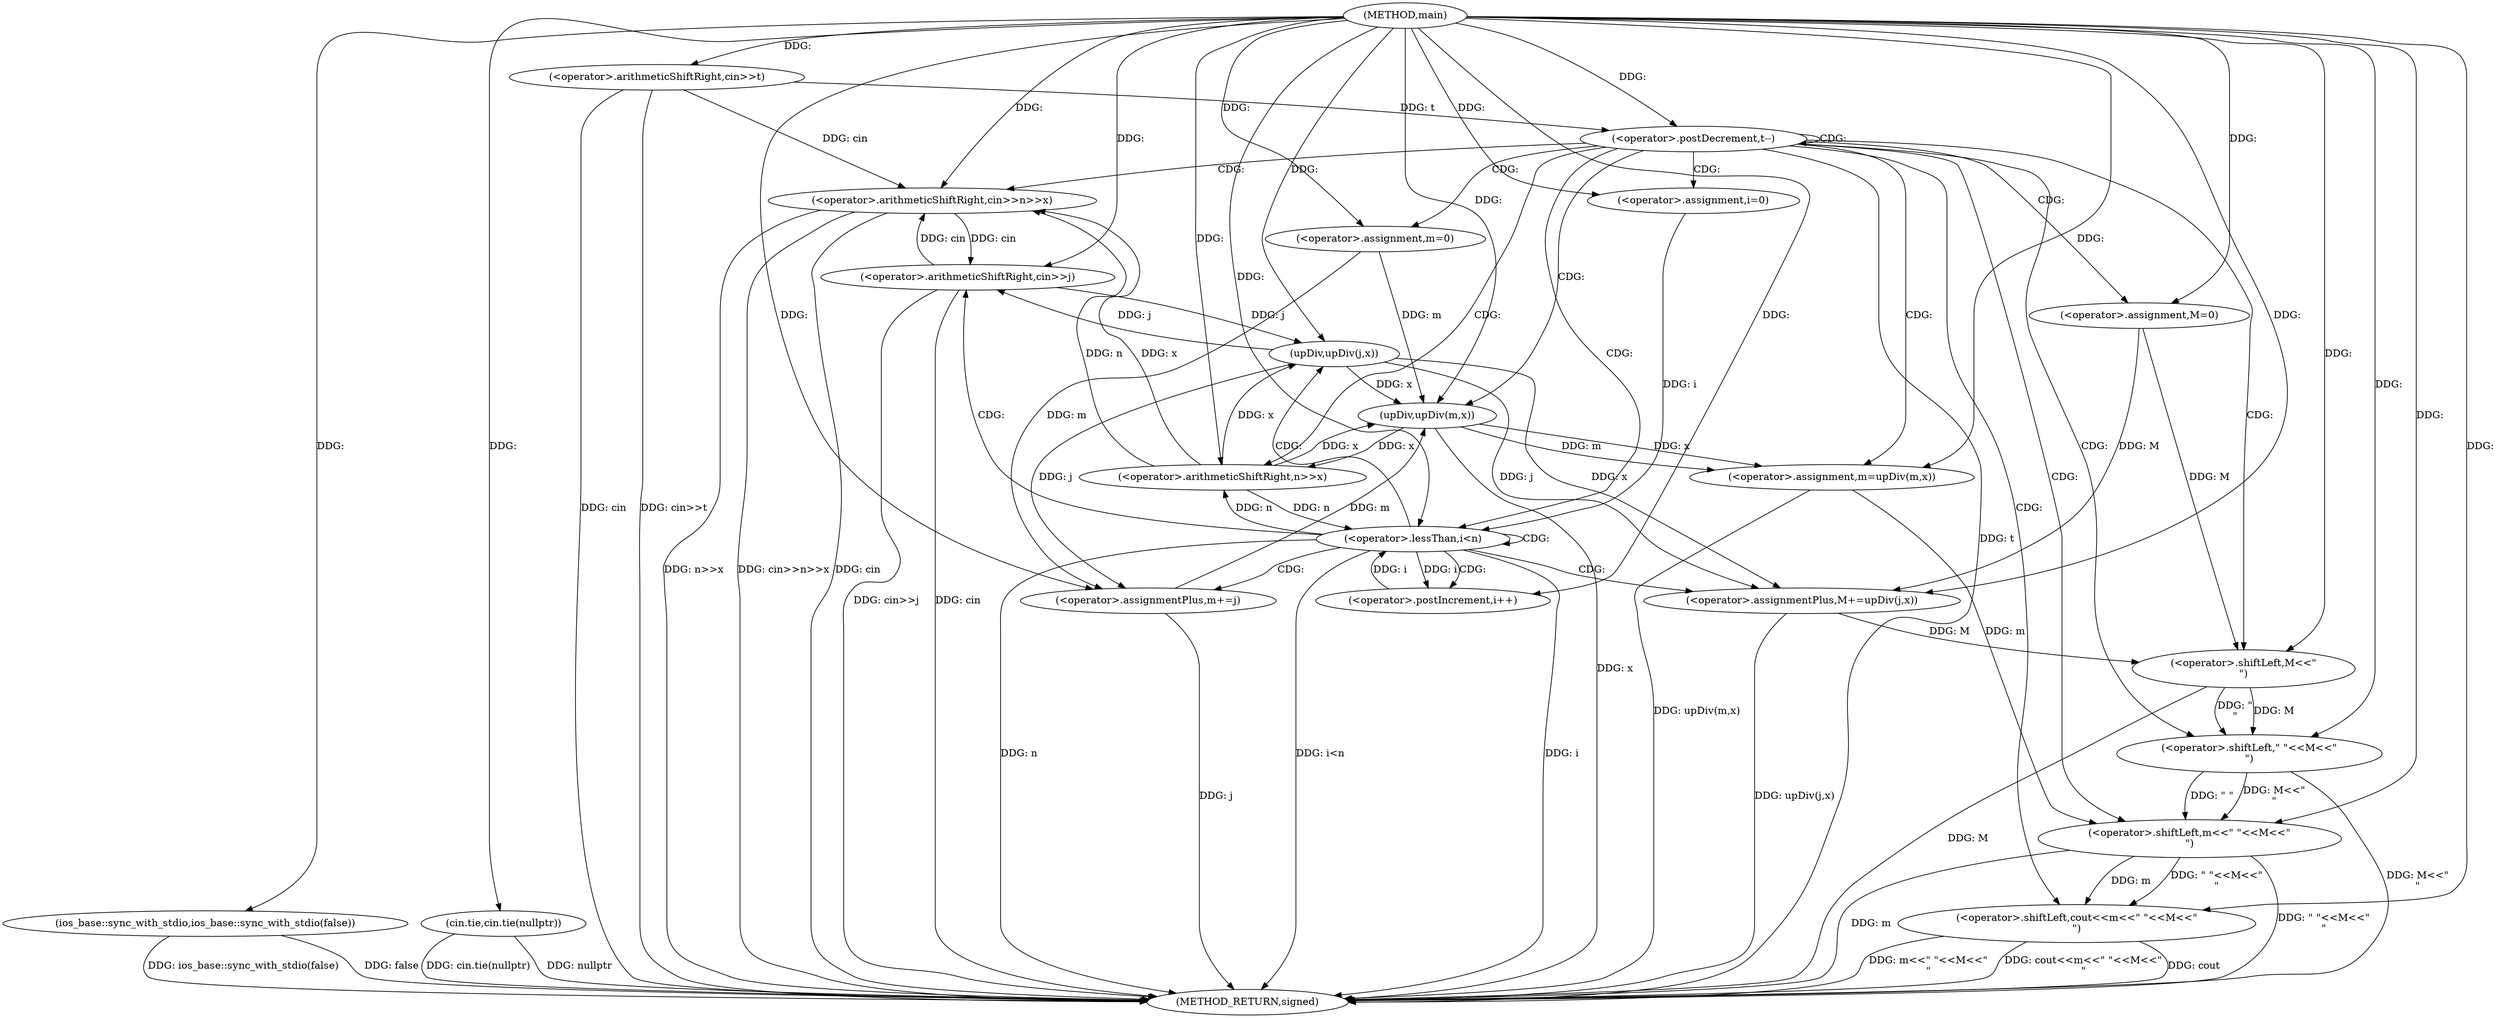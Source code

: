 digraph "main" {  
"1000114" [label = "(METHOD,main)" ]
"1000180" [label = "(METHOD_RETURN,signed)" ]
"1000116" [label = "(ios_base::sync_with_stdio,ios_base::sync_with_stdio(false))" ]
"1000118" [label = "(cin.tie,cin.tie(nullptr))" ]
"1000121" [label = "(<operator>.arithmeticShiftRight,cin>>t)" ]
"1000125" [label = "(<operator>.postDecrement,t--)" ]
"1000130" [label = "(<operator>.arithmeticShiftRight,cin>>n>>x)" ]
"1000136" [label = "(<operator>.assignment,m=0)" ]
"1000140" [label = "(<operator>.assignment,M=0)" ]
"1000166" [label = "(<operator>.assignment,m=upDiv(m,x))" ]
"1000171" [label = "(<operator>.shiftLeft,cout<<m<<\" \"<<M<<\"\n\")" ]
"1000145" [label = "(<operator>.assignment,i=0)" ]
"1000148" [label = "(<operator>.lessThan,i<n)" ]
"1000151" [label = "(<operator>.postIncrement,i++)" ]
"1000132" [label = "(<operator>.arithmeticShiftRight,n>>x)" ]
"1000155" [label = "(<operator>.arithmeticShiftRight,cin>>j)" ]
"1000158" [label = "(<operator>.assignmentPlus,M+=upDiv(j,x))" ]
"1000163" [label = "(<operator>.assignmentPlus,m+=j)" ]
"1000168" [label = "(upDiv,upDiv(m,x))" ]
"1000173" [label = "(<operator>.shiftLeft,m<<\" \"<<M<<\"\n\")" ]
"1000175" [label = "(<operator>.shiftLeft,\" \"<<M<<\"\n\")" ]
"1000160" [label = "(upDiv,upDiv(j,x))" ]
"1000177" [label = "(<operator>.shiftLeft,M<<\"\n\")" ]
  "1000116" -> "1000180"  [ label = "DDG: ios_base::sync_with_stdio(false)"] 
  "1000118" -> "1000180"  [ label = "DDG: cin.tie(nullptr)"] 
  "1000121" -> "1000180"  [ label = "DDG: cin"] 
  "1000121" -> "1000180"  [ label = "DDG: cin>>t"] 
  "1000125" -> "1000180"  [ label = "DDG: t"] 
  "1000130" -> "1000180"  [ label = "DDG: cin"] 
  "1000130" -> "1000180"  [ label = "DDG: n>>x"] 
  "1000130" -> "1000180"  [ label = "DDG: cin>>n>>x"] 
  "1000148" -> "1000180"  [ label = "DDG: i"] 
  "1000148" -> "1000180"  [ label = "DDG: n"] 
  "1000148" -> "1000180"  [ label = "DDG: i<n"] 
  "1000168" -> "1000180"  [ label = "DDG: x"] 
  "1000166" -> "1000180"  [ label = "DDG: upDiv(m,x)"] 
  "1000173" -> "1000180"  [ label = "DDG: m"] 
  "1000177" -> "1000180"  [ label = "DDG: M"] 
  "1000175" -> "1000180"  [ label = "DDG: M<<\"\n\""] 
  "1000173" -> "1000180"  [ label = "DDG: \" \"<<M<<\"\n\""] 
  "1000171" -> "1000180"  [ label = "DDG: m<<\" \"<<M<<\"\n\""] 
  "1000171" -> "1000180"  [ label = "DDG: cout<<m<<\" \"<<M<<\"\n\""] 
  "1000155" -> "1000180"  [ label = "DDG: cin"] 
  "1000155" -> "1000180"  [ label = "DDG: cin>>j"] 
  "1000158" -> "1000180"  [ label = "DDG: upDiv(j,x)"] 
  "1000163" -> "1000180"  [ label = "DDG: j"] 
  "1000116" -> "1000180"  [ label = "DDG: false"] 
  "1000118" -> "1000180"  [ label = "DDG: nullptr"] 
  "1000171" -> "1000180"  [ label = "DDG: cout"] 
  "1000114" -> "1000116"  [ label = "DDG: "] 
  "1000114" -> "1000118"  [ label = "DDG: "] 
  "1000114" -> "1000121"  [ label = "DDG: "] 
  "1000121" -> "1000125"  [ label = "DDG: t"] 
  "1000114" -> "1000125"  [ label = "DDG: "] 
  "1000114" -> "1000136"  [ label = "DDG: "] 
  "1000114" -> "1000140"  [ label = "DDG: "] 
  "1000168" -> "1000166"  [ label = "DDG: x"] 
  "1000168" -> "1000166"  [ label = "DDG: m"] 
  "1000121" -> "1000130"  [ label = "DDG: cin"] 
  "1000155" -> "1000130"  [ label = "DDG: cin"] 
  "1000114" -> "1000130"  [ label = "DDG: "] 
  "1000132" -> "1000130"  [ label = "DDG: n"] 
  "1000132" -> "1000130"  [ label = "DDG: x"] 
  "1000114" -> "1000145"  [ label = "DDG: "] 
  "1000114" -> "1000166"  [ label = "DDG: "] 
  "1000114" -> "1000171"  [ label = "DDG: "] 
  "1000173" -> "1000171"  [ label = "DDG: m"] 
  "1000173" -> "1000171"  [ label = "DDG: \" \"<<M<<\"\n\""] 
  "1000148" -> "1000132"  [ label = "DDG: n"] 
  "1000114" -> "1000132"  [ label = "DDG: "] 
  "1000168" -> "1000132"  [ label = "DDG: x"] 
  "1000145" -> "1000148"  [ label = "DDG: i"] 
  "1000151" -> "1000148"  [ label = "DDG: i"] 
  "1000114" -> "1000148"  [ label = "DDG: "] 
  "1000132" -> "1000148"  [ label = "DDG: n"] 
  "1000148" -> "1000151"  [ label = "DDG: i"] 
  "1000114" -> "1000151"  [ label = "DDG: "] 
  "1000160" -> "1000158"  [ label = "DDG: x"] 
  "1000160" -> "1000158"  [ label = "DDG: j"] 
  "1000160" -> "1000163"  [ label = "DDG: j"] 
  "1000114" -> "1000163"  [ label = "DDG: "] 
  "1000136" -> "1000168"  [ label = "DDG: m"] 
  "1000163" -> "1000168"  [ label = "DDG: m"] 
  "1000114" -> "1000168"  [ label = "DDG: "] 
  "1000132" -> "1000168"  [ label = "DDG: x"] 
  "1000160" -> "1000168"  [ label = "DDG: x"] 
  "1000166" -> "1000173"  [ label = "DDG: m"] 
  "1000114" -> "1000173"  [ label = "DDG: "] 
  "1000175" -> "1000173"  [ label = "DDG: \" \""] 
  "1000175" -> "1000173"  [ label = "DDG: M<<\"\n\""] 
  "1000130" -> "1000155"  [ label = "DDG: cin"] 
  "1000114" -> "1000155"  [ label = "DDG: "] 
  "1000160" -> "1000155"  [ label = "DDG: j"] 
  "1000140" -> "1000158"  [ label = "DDG: M"] 
  "1000114" -> "1000158"  [ label = "DDG: "] 
  "1000136" -> "1000163"  [ label = "DDG: m"] 
  "1000114" -> "1000175"  [ label = "DDG: "] 
  "1000177" -> "1000175"  [ label = "DDG: \"\n\""] 
  "1000177" -> "1000175"  [ label = "DDG: M"] 
  "1000155" -> "1000160"  [ label = "DDG: j"] 
  "1000114" -> "1000160"  [ label = "DDG: "] 
  "1000132" -> "1000160"  [ label = "DDG: x"] 
  "1000140" -> "1000177"  [ label = "DDG: M"] 
  "1000158" -> "1000177"  [ label = "DDG: M"] 
  "1000114" -> "1000177"  [ label = "DDG: "] 
  "1000125" -> "1000168"  [ label = "CDG: "] 
  "1000125" -> "1000125"  [ label = "CDG: "] 
  "1000125" -> "1000173"  [ label = "CDG: "] 
  "1000125" -> "1000175"  [ label = "CDG: "] 
  "1000125" -> "1000132"  [ label = "CDG: "] 
  "1000125" -> "1000145"  [ label = "CDG: "] 
  "1000125" -> "1000171"  [ label = "CDG: "] 
  "1000125" -> "1000130"  [ label = "CDG: "] 
  "1000125" -> "1000166"  [ label = "CDG: "] 
  "1000125" -> "1000177"  [ label = "CDG: "] 
  "1000125" -> "1000148"  [ label = "CDG: "] 
  "1000125" -> "1000136"  [ label = "CDG: "] 
  "1000125" -> "1000140"  [ label = "CDG: "] 
  "1000148" -> "1000163"  [ label = "CDG: "] 
  "1000148" -> "1000158"  [ label = "CDG: "] 
  "1000148" -> "1000155"  [ label = "CDG: "] 
  "1000148" -> "1000151"  [ label = "CDG: "] 
  "1000148" -> "1000160"  [ label = "CDG: "] 
  "1000148" -> "1000148"  [ label = "CDG: "] 
}
